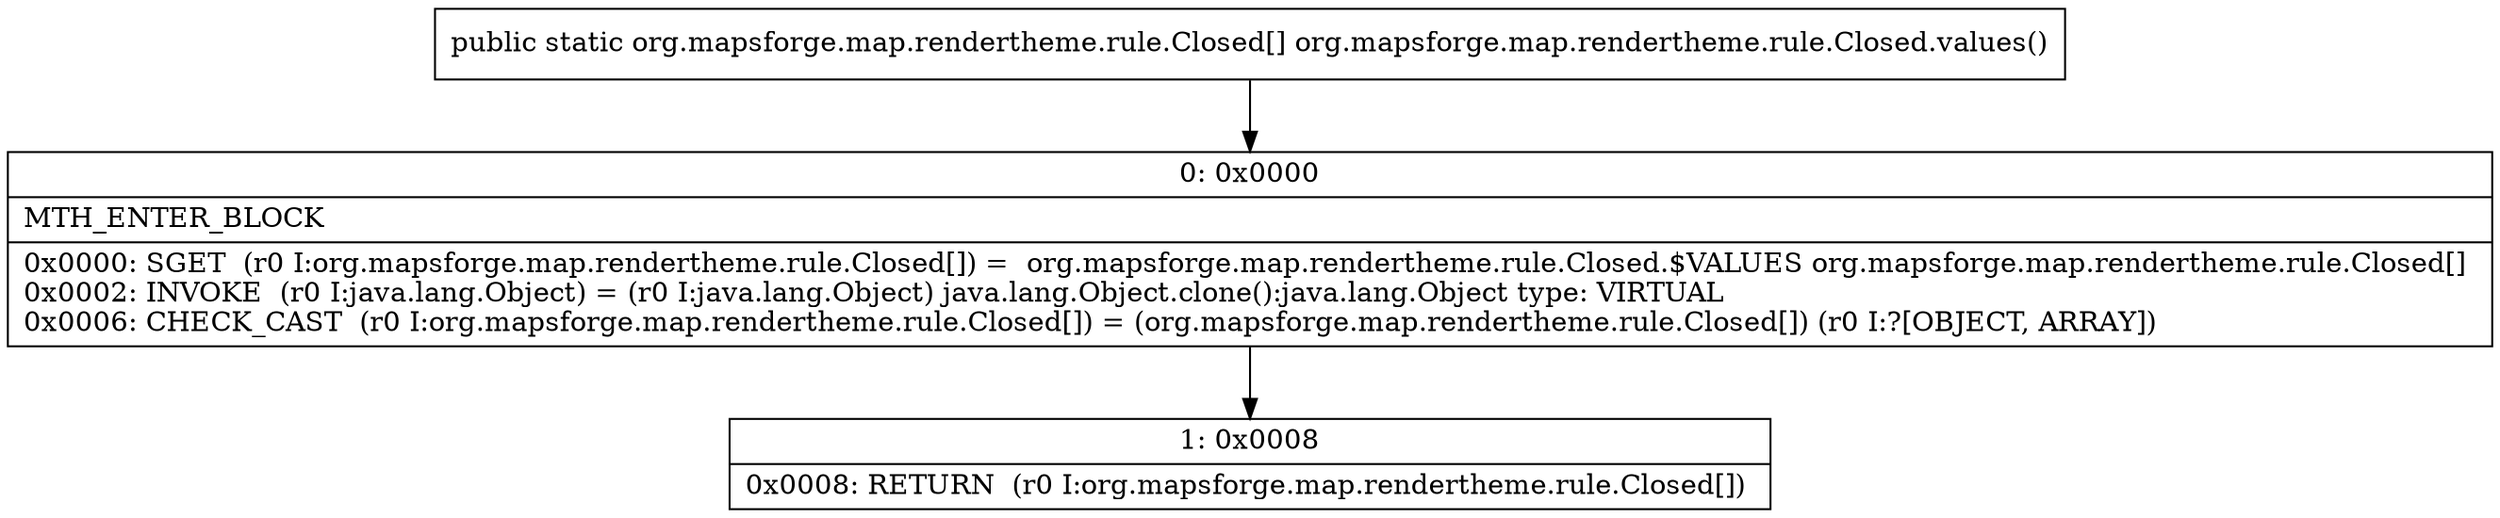 digraph "CFG fororg.mapsforge.map.rendertheme.rule.Closed.values()[Lorg\/mapsforge\/map\/rendertheme\/rule\/Closed;" {
Node_0 [shape=record,label="{0\:\ 0x0000|MTH_ENTER_BLOCK\l|0x0000: SGET  (r0 I:org.mapsforge.map.rendertheme.rule.Closed[]) =  org.mapsforge.map.rendertheme.rule.Closed.$VALUES org.mapsforge.map.rendertheme.rule.Closed[] \l0x0002: INVOKE  (r0 I:java.lang.Object) = (r0 I:java.lang.Object) java.lang.Object.clone():java.lang.Object type: VIRTUAL \l0x0006: CHECK_CAST  (r0 I:org.mapsforge.map.rendertheme.rule.Closed[]) = (org.mapsforge.map.rendertheme.rule.Closed[]) (r0 I:?[OBJECT, ARRAY]) \l}"];
Node_1 [shape=record,label="{1\:\ 0x0008|0x0008: RETURN  (r0 I:org.mapsforge.map.rendertheme.rule.Closed[]) \l}"];
MethodNode[shape=record,label="{public static org.mapsforge.map.rendertheme.rule.Closed[] org.mapsforge.map.rendertheme.rule.Closed.values() }"];
MethodNode -> Node_0;
Node_0 -> Node_1;
}

